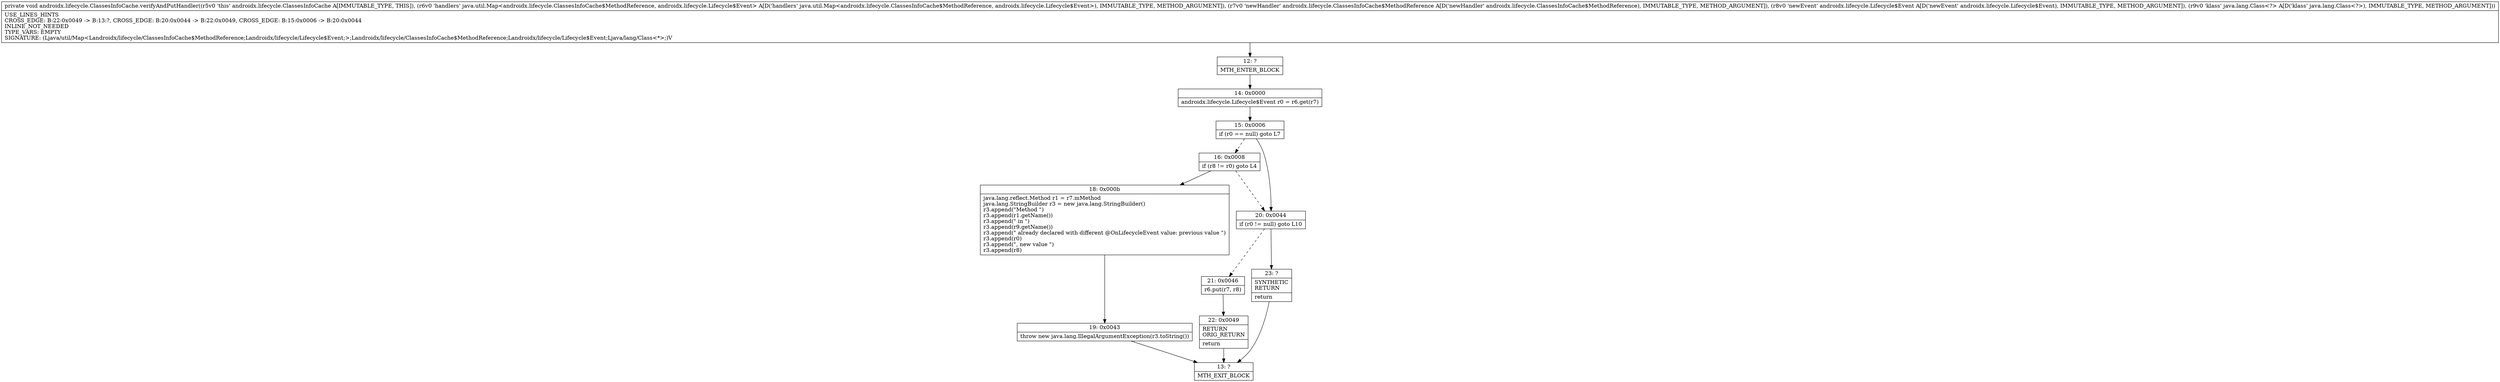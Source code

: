 digraph "CFG forandroidx.lifecycle.ClassesInfoCache.verifyAndPutHandler(Ljava\/util\/Map;Landroidx\/lifecycle\/ClassesInfoCache$MethodReference;Landroidx\/lifecycle\/Lifecycle$Event;Ljava\/lang\/Class;)V" {
Node_12 [shape=record,label="{12\:\ ?|MTH_ENTER_BLOCK\l}"];
Node_14 [shape=record,label="{14\:\ 0x0000|androidx.lifecycle.Lifecycle$Event r0 = r6.get(r7)\l}"];
Node_15 [shape=record,label="{15\:\ 0x0006|if (r0 == null) goto L7\l}"];
Node_16 [shape=record,label="{16\:\ 0x0008|if (r8 != r0) goto L4\l}"];
Node_18 [shape=record,label="{18\:\ 0x000b|java.lang.reflect.Method r1 = r7.mMethod\ljava.lang.StringBuilder r3 = new java.lang.StringBuilder()\lr3.append(\"Method \")\lr3.append(r1.getName())\lr3.append(\" in \")\lr3.append(r9.getName())\lr3.append(\" already declared with different @OnLifecycleEvent value: previous value \")\lr3.append(r0)\lr3.append(\", new value \")\lr3.append(r8)\l}"];
Node_19 [shape=record,label="{19\:\ 0x0043|throw new java.lang.IllegalArgumentException(r3.toString())\l}"];
Node_13 [shape=record,label="{13\:\ ?|MTH_EXIT_BLOCK\l}"];
Node_20 [shape=record,label="{20\:\ 0x0044|if (r0 != null) goto L10\l}"];
Node_21 [shape=record,label="{21\:\ 0x0046|r6.put(r7, r8)\l}"];
Node_22 [shape=record,label="{22\:\ 0x0049|RETURN\lORIG_RETURN\l|return\l}"];
Node_23 [shape=record,label="{23\:\ ?|SYNTHETIC\lRETURN\l|return\l}"];
MethodNode[shape=record,label="{private void androidx.lifecycle.ClassesInfoCache.verifyAndPutHandler((r5v0 'this' androidx.lifecycle.ClassesInfoCache A[IMMUTABLE_TYPE, THIS]), (r6v0 'handlers' java.util.Map\<androidx.lifecycle.ClassesInfoCache$MethodReference, androidx.lifecycle.Lifecycle$Event\> A[D('handlers' java.util.Map\<androidx.lifecycle.ClassesInfoCache$MethodReference, androidx.lifecycle.Lifecycle$Event\>), IMMUTABLE_TYPE, METHOD_ARGUMENT]), (r7v0 'newHandler' androidx.lifecycle.ClassesInfoCache$MethodReference A[D('newHandler' androidx.lifecycle.ClassesInfoCache$MethodReference), IMMUTABLE_TYPE, METHOD_ARGUMENT]), (r8v0 'newEvent' androidx.lifecycle.Lifecycle$Event A[D('newEvent' androidx.lifecycle.Lifecycle$Event), IMMUTABLE_TYPE, METHOD_ARGUMENT]), (r9v0 'klass' java.lang.Class\<?\> A[D('klass' java.lang.Class\<?\>), IMMUTABLE_TYPE, METHOD_ARGUMENT]))  | USE_LINES_HINTS\lCROSS_EDGE: B:22:0x0049 \-\> B:13:?, CROSS_EDGE: B:20:0x0044 \-\> B:22:0x0049, CROSS_EDGE: B:15:0x0006 \-\> B:20:0x0044\lINLINE_NOT_NEEDED\lTYPE_VARS: EMPTY\lSIGNATURE: (Ljava\/util\/Map\<Landroidx\/lifecycle\/ClassesInfoCache$MethodReference;Landroidx\/lifecycle\/Lifecycle$Event;\>;Landroidx\/lifecycle\/ClassesInfoCache$MethodReference;Landroidx\/lifecycle\/Lifecycle$Event;Ljava\/lang\/Class\<*\>;)V\l}"];
MethodNode -> Node_12;Node_12 -> Node_14;
Node_14 -> Node_15;
Node_15 -> Node_16[style=dashed];
Node_15 -> Node_20;
Node_16 -> Node_18;
Node_16 -> Node_20[style=dashed];
Node_18 -> Node_19;
Node_19 -> Node_13;
Node_20 -> Node_21[style=dashed];
Node_20 -> Node_23;
Node_21 -> Node_22;
Node_22 -> Node_13;
Node_23 -> Node_13;
}

